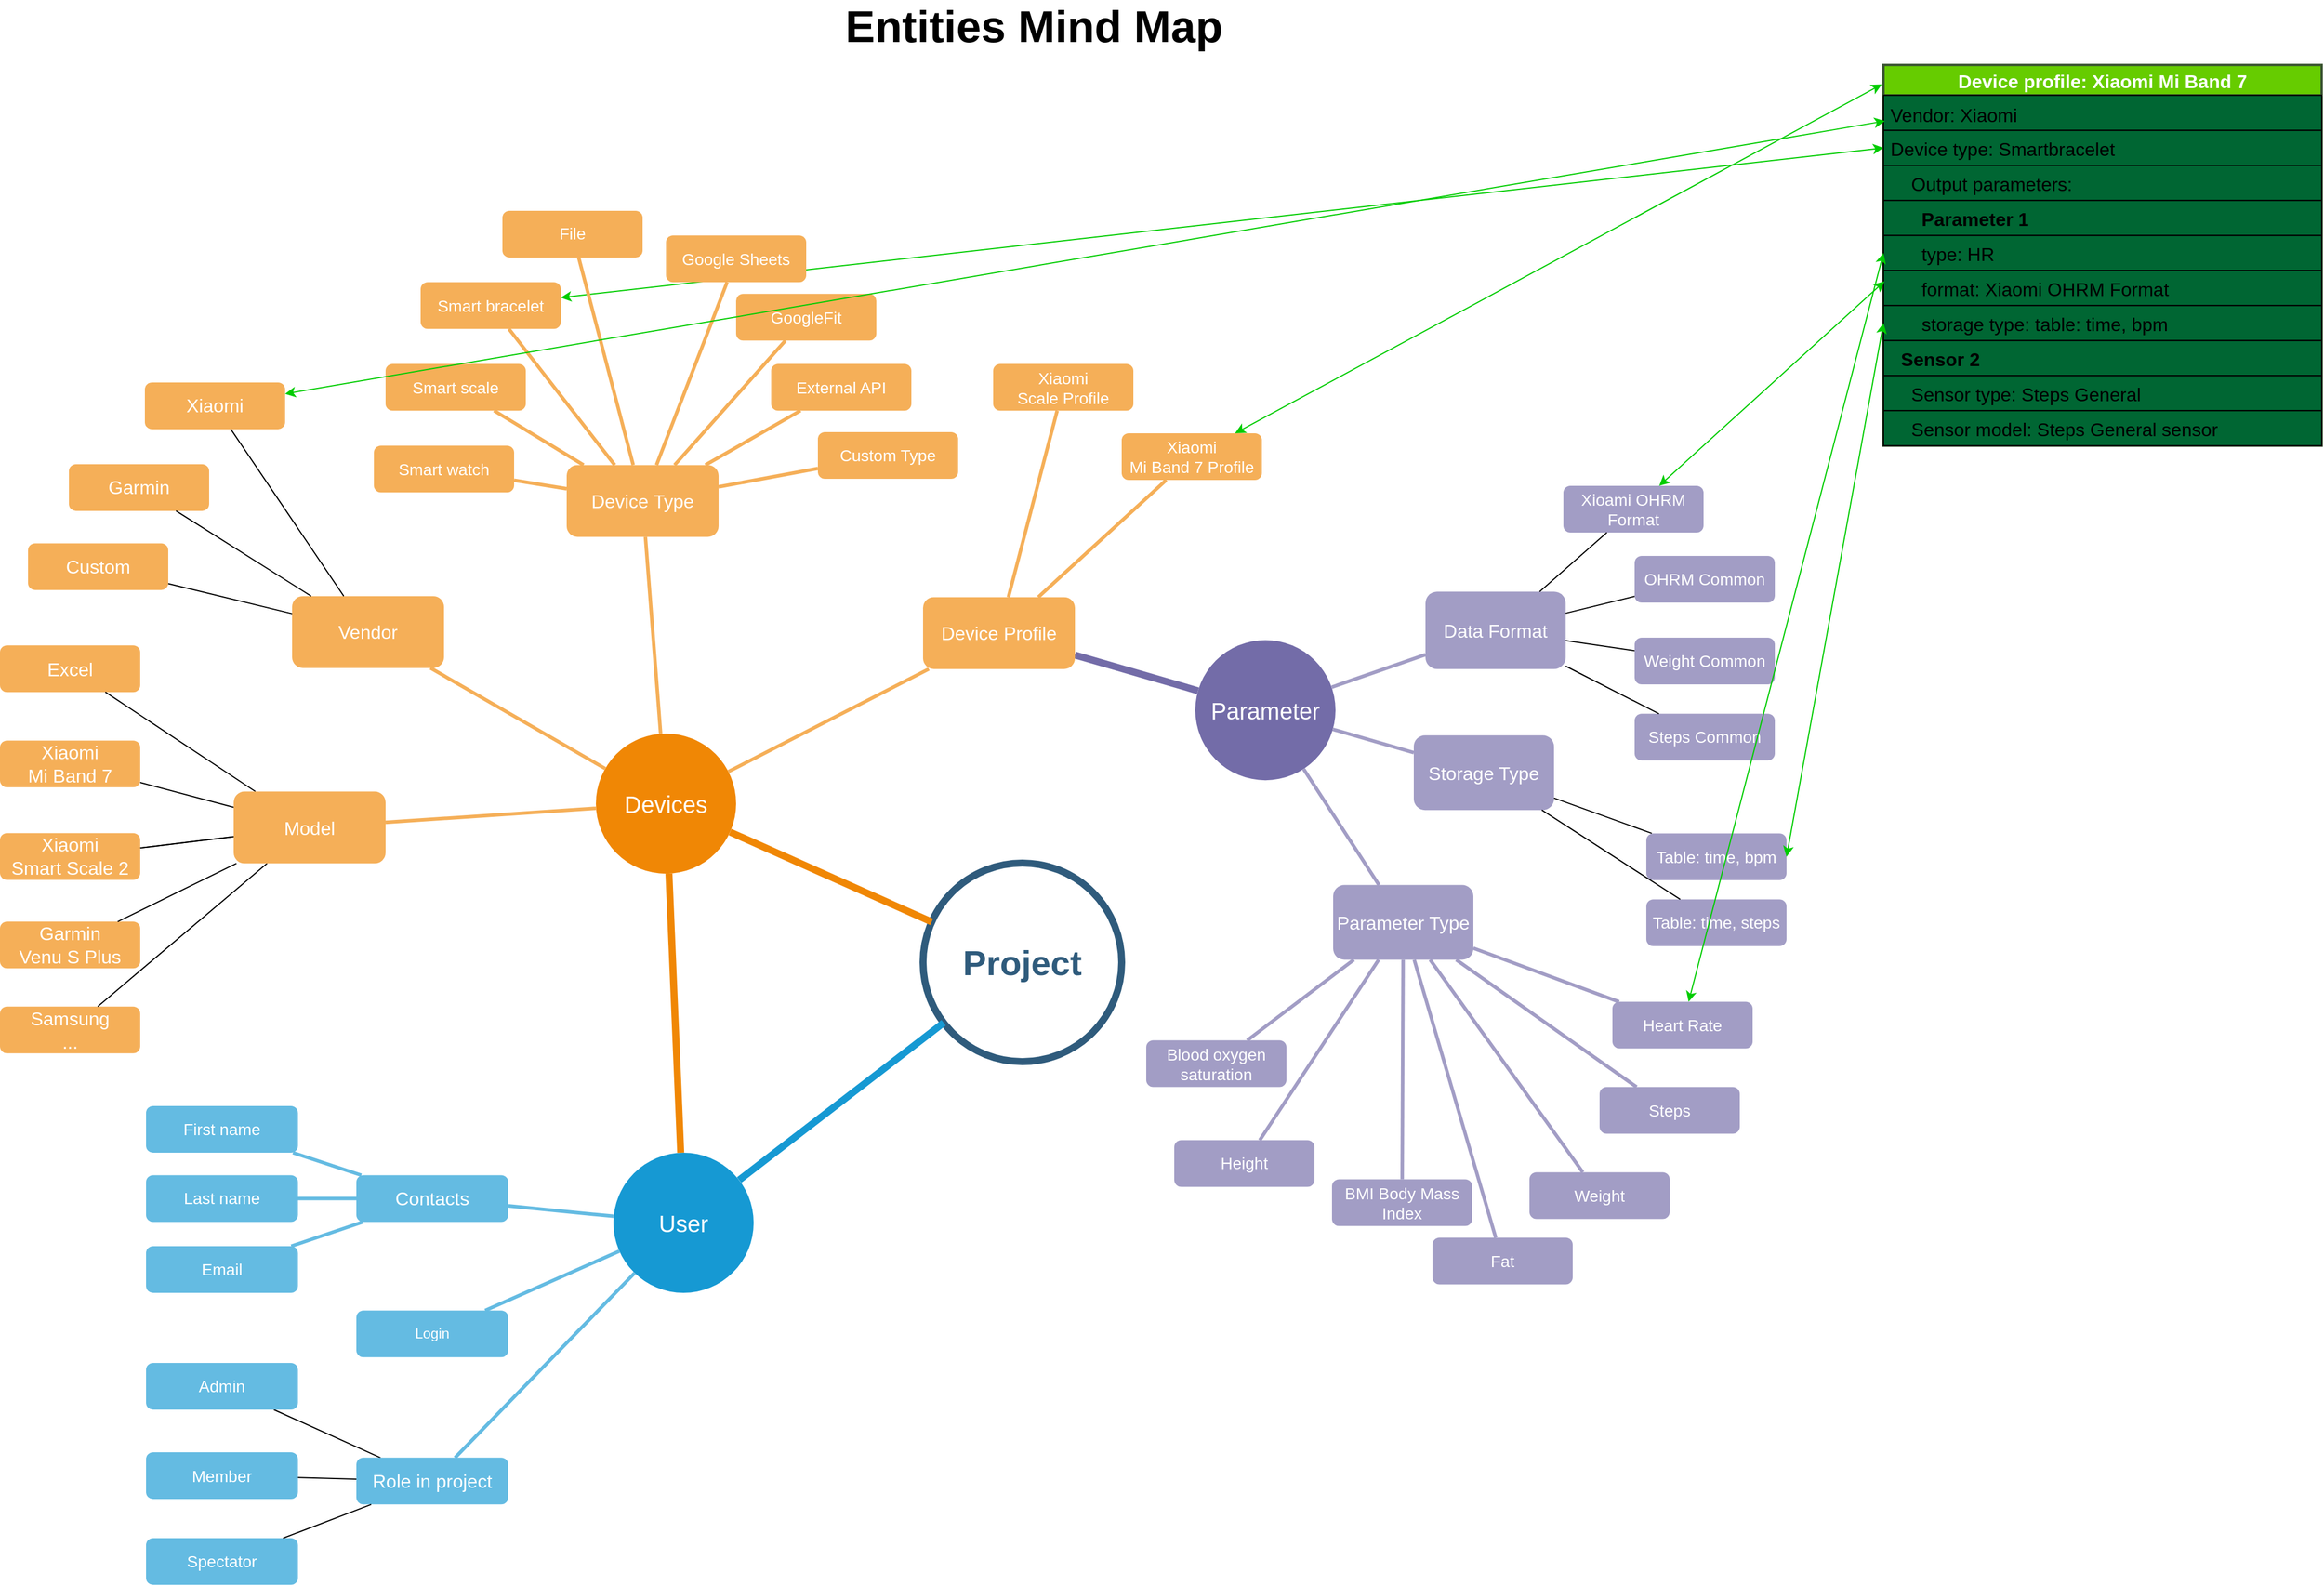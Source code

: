 <mxfile version="21.3.7" type="device">
  <diagram id="6a731a19-8d31-9384-78a2-239565b7b9f0" name="Page-1">
    <mxGraphModel dx="3457" dy="1910" grid="0" gridSize="10" guides="1" tooltips="1" connect="1" arrows="1" fold="1" page="0" pageScale="1" pageWidth="1169" pageHeight="827" background="none" math="0" shadow="0">
      <root>
        <mxCell id="0" />
        <mxCell id="1" parent="0" />
        <mxCell id="1350" value="User" style="ellipse;whiteSpace=wrap;html=1;shadow=0;fontFamily=Helvetica;fontSize=20;fontColor=#FFFFFF;align=center;strokeWidth=3;fillColor=#1699D3;strokeColor=none;" parent="1" vertex="1">
          <mxGeometry x="815" y="990" width="120" height="120" as="geometry" />
        </mxCell>
        <mxCell id="1351" value="Devices" style="ellipse;whiteSpace=wrap;html=1;shadow=0;fontFamily=Helvetica;fontSize=20;fontColor=#FFFFFF;align=center;strokeWidth=3;fillColor=#F08705;strokeColor=none;gradientColor=none;" parent="1" vertex="1">
          <mxGeometry x="800" y="631.07" width="120" height="120" as="geometry" />
        </mxCell>
        <mxCell id="1353" value="Parameter" style="ellipse;whiteSpace=wrap;html=1;shadow=0;fontFamily=Helvetica;fontSize=20;fontColor=#FFFFFF;align=center;strokeWidth=3;fillColor=#736ca8;strokeColor=none;" parent="1" vertex="1">
          <mxGeometry x="1313" y="551.07" width="120" height="120" as="geometry" />
        </mxCell>
        <mxCell id="1357" value="Smart watch" style="rounded=1;fillColor=#f5af58;strokeColor=none;strokeWidth=3;shadow=0;html=1;fontColor=#FFFFFF;fontSize=14;whiteSpace=wrap;" parent="1" vertex="1">
          <mxGeometry x="610" y="384.63" width="120" height="40" as="geometry" />
        </mxCell>
        <mxCell id="Hoir4oa6xhyW6V6_o-Tp-1555" value="" style="rounded=0;orthogonalLoop=1;jettySize=auto;html=1;endArrow=none;endFill=0;" parent="1" source="1358" target="Hoir4oa6xhyW6V6_o-Tp-1554" edge="1">
          <mxGeometry relative="1" as="geometry" />
        </mxCell>
        <mxCell id="1358" value="Role in project" style="rounded=1;fillColor=#64BBE2;strokeColor=none;strokeWidth=3;shadow=0;html=1;fontColor=#FFFFFF;fontSize=16;whiteSpace=wrap;" parent="1" vertex="1">
          <mxGeometry x="595" y="1251.17" width="130" height="40" as="geometry" />
        </mxCell>
        <mxCell id="1367" value="Login" style="rounded=1;fillColor=#64BBE2;strokeColor=none;strokeWidth=3;shadow=0;html=1;fontColor=#FFFFFF;whiteSpace=wrap;" parent="1" vertex="1">
          <mxGeometry x="595" y="1125.17" width="130" height="40" as="geometry" />
        </mxCell>
        <mxCell id="1368" value="First name" style="rounded=1;fillColor=#64BBE2;strokeColor=none;strokeWidth=3;shadow=0;html=1;fontColor=#FFFFFF;fontSize=14;whiteSpace=wrap;" parent="1" vertex="1">
          <mxGeometry x="415" y="950.0" width="130" height="40" as="geometry" />
        </mxCell>
        <mxCell id="1369" value="Last name" style="rounded=1;fillColor=#64BBE2;strokeColor=none;strokeWidth=3;shadow=0;html=1;fontColor=#FFFFFF;fontSize=14;whiteSpace=wrap;" parent="1" vertex="1">
          <mxGeometry x="415" y="1009.25" width="130" height="40" as="geometry" />
        </mxCell>
        <mxCell id="1370" value="Email" style="rounded=1;fillColor=#64BBE2;strokeColor=none;strokeWidth=3;shadow=0;html=1;fontColor=#FFFFFF;fontSize=14;whiteSpace=wrap;" parent="1" vertex="1">
          <mxGeometry x="415" y="1070" width="130" height="40" as="geometry" />
        </mxCell>
        <mxCell id="1378" value="" style="edgeStyle=none;endArrow=none;strokeWidth=3;strokeColor=#64BBE2;html=1;" parent="1" source="1350" target="1367" edge="1">
          <mxGeometry x="-136.5" y="692.33" width="100" height="100" as="geometry">
            <mxPoint x="775.635" y="1066.037" as="sourcePoint" />
            <mxPoint x="685" y="1080.004" as="targetPoint" />
          </mxGeometry>
        </mxCell>
        <mxCell id="1379" value="" style="edgeStyle=none;endArrow=none;strokeWidth=3;strokeColor=#64BBE2;html=1;" parent="1" source="1350" target="1358" edge="1">
          <mxGeometry x="-96.5" y="685" width="100" height="100" as="geometry">
            <mxPoint x="-96.5" y="785" as="sourcePoint" />
            <mxPoint x="3.5" y="685" as="targetPoint" />
          </mxGeometry>
        </mxCell>
        <mxCell id="1380" value="" style="edgeStyle=none;endArrow=none;strokeWidth=3;strokeColor=#64BBE2;html=1;" parent="1" source="h7JuHgKbV5dOK2hKu-mG-1547" target="1368" edge="1">
          <mxGeometry x="-136.5" y="722.33" width="100" height="100" as="geometry">
            <mxPoint x="-136.5" y="822.33" as="sourcePoint" />
            <mxPoint x="-36.5" y="722.33" as="targetPoint" />
          </mxGeometry>
        </mxCell>
        <mxCell id="1381" value="" style="edgeStyle=none;endArrow=none;strokeWidth=3;strokeColor=#64BBE2;html=1;" parent="1" source="h7JuHgKbV5dOK2hKu-mG-1547" target="1369" edge="1">
          <mxGeometry x="-136.5" y="722.33" width="100" height="100" as="geometry">
            <mxPoint x="-136.5" y="822.33" as="sourcePoint" />
            <mxPoint x="-36.5" y="722.33" as="targetPoint" />
          </mxGeometry>
        </mxCell>
        <mxCell id="1382" value="" style="edgeStyle=none;endArrow=none;strokeWidth=3;strokeColor=#64BBE2;html=1;" parent="1" source="h7JuHgKbV5dOK2hKu-mG-1547" target="1370" edge="1">
          <mxGeometry x="-136.5" y="722.33" width="100" height="100" as="geometry">
            <mxPoint x="-136.5" y="822.33" as="sourcePoint" />
            <mxPoint x="-36.5" y="722.33" as="targetPoint" />
          </mxGeometry>
        </mxCell>
        <mxCell id="1388" value="Smart scale" style="rounded=1;fillColor=#f5af58;strokeColor=none;strokeWidth=3;shadow=0;html=1;fontColor=#FFFFFF;fontSize=14;whiteSpace=wrap;" parent="1" vertex="1">
          <mxGeometry x="620" y="314.63" width="120" height="40" as="geometry" />
        </mxCell>
        <mxCell id="3ol7Gl8PVOQAWhBmQOJz-1628" value="" style="edgeStyle=none;rounded=0;orthogonalLoop=1;jettySize=auto;html=1;strokeColor=#00CC00;strokeWidth=1;fontSize=16;entryX=0;entryY=0.5;entryDx=0;entryDy=0;fillColor=#cdeb8b;startArrow=classic;startFill=1;" parent="1" source="1389" target="3ol7Gl8PVOQAWhBmQOJz-1598" edge="1">
          <mxGeometry relative="1" as="geometry" />
        </mxCell>
        <mxCell id="1389" value="Smart bracelet" style="rounded=1;fillColor=#f5af58;strokeColor=none;strokeWidth=3;shadow=0;html=1;fontColor=#FFFFFF;fontSize=14;whiteSpace=wrap;" parent="1" vertex="1">
          <mxGeometry x="650" y="244.63" width="120" height="40" as="geometry" />
        </mxCell>
        <mxCell id="1390" value="File" style="rounded=1;fillColor=#f5af58;strokeColor=none;strokeWidth=3;shadow=0;html=1;fontColor=#FFFFFF;fontSize=14;whiteSpace=wrap;" parent="1" vertex="1">
          <mxGeometry x="720" y="183.44" width="120" height="40" as="geometry" />
        </mxCell>
        <mxCell id="1391" value="GoogleFit" style="rounded=1;fillColor=#f5af58;strokeColor=none;strokeWidth=3;shadow=0;html=1;fontColor=#FFFFFF;fontSize=14;whiteSpace=wrap;" parent="1" vertex="1">
          <mxGeometry x="920" y="254.63" width="120" height="40" as="geometry" />
        </mxCell>
        <mxCell id="1399" value="" style="edgeStyle=none;endArrow=none;strokeWidth=3;strokeColor=#F5AF58;html=1;" parent="1" source="h7JuHgKbV5dOK2hKu-mG-1541" target="1357" edge="1">
          <mxGeometry x="-51.5" y="194.94" width="100" height="100" as="geometry">
            <mxPoint x="-51.5" y="294.94" as="sourcePoint" />
            <mxPoint x="48.5" y="194.94" as="targetPoint" />
          </mxGeometry>
        </mxCell>
        <mxCell id="1400" value="" style="edgeStyle=none;endArrow=none;strokeWidth=3;strokeColor=#F5AF58;html=1;" parent="1" source="h7JuHgKbV5dOK2hKu-mG-1541" target="1388" edge="1">
          <mxGeometry x="-51.5" y="194.94" width="100" height="100" as="geometry">
            <mxPoint x="-51.5" y="294.94" as="sourcePoint" />
            <mxPoint x="48.5" y="194.94" as="targetPoint" />
          </mxGeometry>
        </mxCell>
        <mxCell id="1401" value="" style="edgeStyle=none;endArrow=none;strokeWidth=3;strokeColor=#F5AF58;html=1;" parent="1" source="h7JuHgKbV5dOK2hKu-mG-1541" target="1389" edge="1">
          <mxGeometry x="-51.5" y="194.94" width="100" height="100" as="geometry">
            <mxPoint x="-51.5" y="294.94" as="sourcePoint" />
            <mxPoint x="48.5" y="194.94" as="targetPoint" />
          </mxGeometry>
        </mxCell>
        <mxCell id="1402" value="" style="edgeStyle=none;endArrow=none;strokeWidth=3;strokeColor=#F5AF58;html=1;" parent="1" source="h7JuHgKbV5dOK2hKu-mG-1541" target="1390" edge="1">
          <mxGeometry x="-51.5" y="194.94" width="100" height="100" as="geometry">
            <mxPoint x="-51.5" y="294.94" as="sourcePoint" />
            <mxPoint x="48.5" y="194.94" as="targetPoint" />
          </mxGeometry>
        </mxCell>
        <mxCell id="1403" value="" style="edgeStyle=none;endArrow=none;strokeWidth=3;strokeColor=#F5AF58;html=1;" parent="1" source="h7JuHgKbV5dOK2hKu-mG-1541" target="1391" edge="1">
          <mxGeometry x="-51.5" y="194.94" width="100" height="100" as="geometry">
            <mxPoint x="-51.5" y="294.94" as="sourcePoint" />
            <mxPoint x="48.5" y="194.94" as="targetPoint" />
          </mxGeometry>
        </mxCell>
        <mxCell id="1437" value="Weight" style="rounded=1;fillColor=#a29dc5;strokeColor=none;strokeWidth=3;shadow=0;html=1;fontColor=#FFFFFF;fontSize=14;whiteSpace=wrap;" parent="1" vertex="1">
          <mxGeometry x="1599" y="1006.78" width="120" height="40" as="geometry" />
        </mxCell>
        <mxCell id="1438" value="Height" style="rounded=1;fillColor=#a29dc5;strokeColor=none;strokeWidth=3;shadow=0;html=1;fontColor=#FFFFFF;fontSize=14;whiteSpace=wrap;" parent="1" vertex="1">
          <mxGeometry x="1295" y="979.28" width="120" height="40" as="geometry" />
        </mxCell>
        <mxCell id="1439" value="Steps" style="rounded=1;fillColor=#a29dc5;strokeColor=none;strokeWidth=3;shadow=0;html=1;fontColor=#FFFFFF;fontSize=14;whiteSpace=wrap;" parent="1" vertex="1">
          <mxGeometry x="1659" y="933.78" width="120" height="40" as="geometry" />
        </mxCell>
        <mxCell id="1440" value="Fat" style="rounded=1;fillColor=#a29dc5;strokeColor=none;strokeWidth=3;shadow=0;html=1;fontColor=#FFFFFF;fontSize=14;whiteSpace=wrap;" parent="1" vertex="1">
          <mxGeometry x="1516" y="1062.78" width="120" height="40" as="geometry" />
        </mxCell>
        <mxCell id="1441" value="Heart Rate" style="rounded=1;fillColor=#a29dc5;strokeColor=none;strokeWidth=3;shadow=0;html=1;fontColor=#FFFFFF;fontSize=14;whiteSpace=wrap;" parent="1" vertex="1">
          <mxGeometry x="1670" y="860.78" width="120" height="40" as="geometry" />
        </mxCell>
        <mxCell id="1442" value="BMI Body Mass Index" style="rounded=1;fillColor=#a29dc5;strokeColor=none;strokeWidth=3;shadow=0;html=1;fontColor=#FFFFFF;whiteSpace=wrap;fontSize=14;" parent="1" vertex="1">
          <mxGeometry x="1430" y="1012.78" width="120" height="40" as="geometry" />
        </mxCell>
        <mxCell id="1443" value="Blood oxygen &lt;br style=&quot;font-size: 14px;&quot;&gt;saturation" style="rounded=1;fillColor=#a29dc5;strokeColor=none;strokeWidth=3;shadow=0;html=1;fontColor=#FFFFFF;fontSize=14;whiteSpace=wrap;" parent="1" vertex="1">
          <mxGeometry x="1271" y="893.78" width="120" height="40" as="geometry" />
        </mxCell>
        <mxCell id="1448" value="" style="edgeStyle=none;endArrow=none;strokeWidth=3;strokeColor=#A29DC5;html=1;" parent="1" source="3ol7Gl8PVOQAWhBmQOJz-1557" target="1437" edge="1">
          <mxGeometry x="93" y="59.28" width="100" height="100" as="geometry">
            <mxPoint x="93" y="159.28" as="sourcePoint" />
            <mxPoint x="193" y="59.28" as="targetPoint" />
          </mxGeometry>
        </mxCell>
        <mxCell id="1449" value="" style="edgeStyle=none;endArrow=none;strokeWidth=3;strokeColor=#A29DC5;html=1;" parent="1" source="3ol7Gl8PVOQAWhBmQOJz-1557" target="1438" edge="1">
          <mxGeometry x="93" y="59.28" width="100" height="100" as="geometry">
            <mxPoint x="93" y="159.28" as="sourcePoint" />
            <mxPoint x="193" y="59.28" as="targetPoint" />
          </mxGeometry>
        </mxCell>
        <mxCell id="1450" value="" style="edgeStyle=none;endArrow=none;strokeWidth=3;strokeColor=#A29DC5;html=1;" parent="1" source="3ol7Gl8PVOQAWhBmQOJz-1557" target="1439" edge="1">
          <mxGeometry x="93" y="59.28" width="100" height="100" as="geometry">
            <mxPoint x="93" y="159.28" as="sourcePoint" />
            <mxPoint x="193" y="59.28" as="targetPoint" />
          </mxGeometry>
        </mxCell>
        <mxCell id="1451" value="" style="edgeStyle=none;endArrow=none;strokeWidth=3;strokeColor=#A29DC5;html=1;" parent="1" source="3ol7Gl8PVOQAWhBmQOJz-1557" target="1440" edge="1">
          <mxGeometry x="93" y="59.28" width="100" height="100" as="geometry">
            <mxPoint x="93" y="159.28" as="sourcePoint" />
            <mxPoint x="193" y="59.28" as="targetPoint" />
          </mxGeometry>
        </mxCell>
        <mxCell id="1452" value="" style="edgeStyle=none;endArrow=none;strokeWidth=3;strokeColor=#A29DC5;html=1;" parent="1" source="3ol7Gl8PVOQAWhBmQOJz-1557" target="1442" edge="1">
          <mxGeometry x="93" y="59.28" width="100" height="100" as="geometry">
            <mxPoint x="93" y="159.28" as="sourcePoint" />
            <mxPoint x="193" y="59.28" as="targetPoint" />
          </mxGeometry>
        </mxCell>
        <mxCell id="1453" value="" style="edgeStyle=none;endArrow=none;strokeWidth=3;strokeColor=#A29DC5;html=1;" parent="1" source="3ol7Gl8PVOQAWhBmQOJz-1557" target="1441" edge="1">
          <mxGeometry x="93" y="59.28" width="100" height="100" as="geometry">
            <mxPoint x="93" y="159.28" as="sourcePoint" />
            <mxPoint x="193" y="59.28" as="targetPoint" />
          </mxGeometry>
        </mxCell>
        <mxCell id="1454" value="" style="edgeStyle=none;endArrow=none;strokeWidth=3;strokeColor=#A29DC5;html=1;" parent="1" source="1353" target="3ol7Gl8PVOQAWhBmQOJz-1557" edge="1">
          <mxGeometry x="93" y="59.28" width="100" height="100" as="geometry">
            <mxPoint x="93" y="159.28" as="sourcePoint" />
            <mxPoint x="193" y="59.28" as="targetPoint" />
          </mxGeometry>
        </mxCell>
        <mxCell id="1515" value="Project" style="ellipse;whiteSpace=wrap;html=1;shadow=0;fontFamily=Helvetica;fontSize=30;fontColor=#2F5B7C;align=center;strokeColor=#2F5B7C;strokeWidth=6;fillColor=#FFFFFF;fontStyle=1;gradientColor=none;" parent="1" vertex="1">
          <mxGeometry x="1080" y="742" width="170" height="170" as="geometry" />
        </mxCell>
        <mxCell id="Hoir4oa6xhyW6V6_o-Tp-1543" value="" style="endArrow=none;strokeWidth=6;strokeColor=#f08705;html=1;" parent="1" source="1515" target="1351" edge="1">
          <mxGeometry relative="1" as="geometry">
            <mxPoint x="1223.477" y="847.636" as="sourcePoint" />
            <mxPoint x="1407.682" y="779.035" as="targetPoint" />
          </mxGeometry>
        </mxCell>
        <mxCell id="Hoir4oa6xhyW6V6_o-Tp-1545" style="endArrow=none;strokeWidth=6;strokeColor=#f08705;html=1;startArrow=none;" parent="1" source="1350" target="1351" edge="1">
          <mxGeometry relative="1" as="geometry">
            <mxPoint x="1013.494" y="475.635" as="sourcePoint" />
            <mxPoint x="1316.728" y="531.459" as="targetPoint" />
          </mxGeometry>
        </mxCell>
        <mxCell id="Hoir4oa6xhyW6V6_o-Tp-1547" value="" style="endArrow=none;strokeWidth=6;strokeColor=#1699D3;html=1;" parent="1" source="1515" target="1350" edge="1">
          <mxGeometry relative="1" as="geometry">
            <mxPoint x="1107.562" y="889.115" as="sourcePoint" />
            <mxPoint x="1004.972" y="860.832" as="targetPoint" />
          </mxGeometry>
        </mxCell>
        <mxCell id="Hoir4oa6xhyW6V6_o-Tp-1554" value="Admin" style="rounded=1;fillColor=#64BBE2;strokeColor=none;strokeWidth=3;shadow=0;html=1;fontColor=#FFFFFF;fontSize=14;whiteSpace=wrap;" parent="1" vertex="1">
          <mxGeometry x="415" y="1170" width="130" height="40" as="geometry" />
        </mxCell>
        <mxCell id="Hoir4oa6xhyW6V6_o-Tp-1557" value="Member" style="rounded=1;fillColor=#64BBE2;strokeColor=none;strokeWidth=3;shadow=0;html=1;fontColor=#FFFFFF;fontSize=14;whiteSpace=wrap;" parent="1" vertex="1">
          <mxGeometry x="415" y="1246.5" width="130" height="40" as="geometry" />
        </mxCell>
        <mxCell id="Hoir4oa6xhyW6V6_o-Tp-1558" value="" style="rounded=0;orthogonalLoop=1;jettySize=auto;html=1;endArrow=none;endFill=0;" parent="1" source="1358" target="Hoir4oa6xhyW6V6_o-Tp-1557" edge="1">
          <mxGeometry relative="1" as="geometry">
            <mxPoint x="515" y="1118.5" as="sourcePoint" />
            <mxPoint x="431.846" y="1150" as="targetPoint" />
          </mxGeometry>
        </mxCell>
        <mxCell id="Hoir4oa6xhyW6V6_o-Tp-1559" value="Spectator" style="rounded=1;fillColor=#64BBE2;strokeColor=none;strokeWidth=3;shadow=0;html=1;fontColor=#FFFFFF;fontSize=14;whiteSpace=wrap;" parent="1" vertex="1">
          <mxGeometry x="415" y="1320" width="130" height="40" as="geometry" />
        </mxCell>
        <mxCell id="Hoir4oa6xhyW6V6_o-Tp-1560" value="" style="rounded=0;orthogonalLoop=1;jettySize=auto;html=1;endArrow=none;endFill=0;" parent="1" source="1358" target="Hoir4oa6xhyW6V6_o-Tp-1559" edge="1">
          <mxGeometry relative="1" as="geometry">
            <mxPoint x="525" y="1128.5" as="sourcePoint" />
            <mxPoint x="407.23" y="1215" as="targetPoint" />
          </mxGeometry>
        </mxCell>
        <mxCell id="h7JuHgKbV5dOK2hKu-mG-1541" value="Device Type" style="rounded=1;fillColor=#f5af58;strokeColor=none;strokeWidth=3;shadow=0;html=1;fontColor=#FFFFFF;fontSize=16;whiteSpace=wrap;" parent="1" vertex="1">
          <mxGeometry x="775" y="401.19" width="130" height="61.5" as="geometry" />
        </mxCell>
        <mxCell id="h7JuHgKbV5dOK2hKu-mG-1542" value="" style="edgeStyle=none;endArrow=none;strokeWidth=3;strokeColor=#F5AF58;html=1;" parent="1" source="1351" target="h7JuHgKbV5dOK2hKu-mG-1541" edge="1">
          <mxGeometry x="123.5" y="201.5" width="100" height="100" as="geometry">
            <mxPoint x="950.907" y="519.911" as="sourcePoint" />
            <mxPoint x="901" y="561.5" as="targetPoint" />
          </mxGeometry>
        </mxCell>
        <mxCell id="h7JuHgKbV5dOK2hKu-mG-1547" value="Contacts" style="rounded=1;fillColor=#64BBE2;strokeColor=none;strokeWidth=3;shadow=0;html=1;fontColor=#FFFFFF;fontSize=16;whiteSpace=wrap;" parent="1" vertex="1">
          <mxGeometry x="595" y="1009.25" width="130" height="40" as="geometry" />
        </mxCell>
        <mxCell id="h7JuHgKbV5dOK2hKu-mG-1548" value="" style="edgeStyle=none;endArrow=none;strokeWidth=3;strokeColor=#64BBE2;html=1;" parent="1" source="1350" target="h7JuHgKbV5dOK2hKu-mG-1547" edge="1">
          <mxGeometry x="-126.5" y="702.33" width="100" height="100" as="geometry">
            <mxPoint x="781.652" y="1029.871" as="sourcePoint" />
            <mxPoint x="537.391" y="876.58" as="targetPoint" />
          </mxGeometry>
        </mxCell>
        <mxCell id="h7JuHgKbV5dOK2hKu-mG-1551" value="External API" style="rounded=1;fillColor=#f5af58;strokeColor=none;strokeWidth=3;shadow=0;html=1;fontColor=#FFFFFF;fontSize=14;whiteSpace=wrap;" parent="1" vertex="1">
          <mxGeometry x="950" y="314.63" width="120" height="40" as="geometry" />
        </mxCell>
        <mxCell id="h7JuHgKbV5dOK2hKu-mG-1552" value="" style="edgeStyle=none;endArrow=none;strokeWidth=3;strokeColor=#F5AF58;html=1;" parent="1" source="h7JuHgKbV5dOK2hKu-mG-1541" target="h7JuHgKbV5dOK2hKu-mG-1551" edge="1">
          <mxGeometry x="-41.5" y="204.94" width="100" height="100" as="geometry">
            <mxPoint x="913.02" y="483.44" as="sourcePoint" />
            <mxPoint x="976.532" y="333.44" as="targetPoint" />
          </mxGeometry>
        </mxCell>
        <mxCell id="3ol7Gl8PVOQAWhBmQOJz-1515" value="Garmin &lt;br style=&quot;font-size: 16px;&quot;&gt;Venu S Plus" style="rounded=1;fillColor=#f5af58;strokeColor=none;strokeWidth=3;shadow=0;html=1;fontColor=#FFFFFF;fontSize=16;whiteSpace=wrap;" parent="1" vertex="1">
          <mxGeometry x="290" y="792.15" width="120" height="40" as="geometry" />
        </mxCell>
        <mxCell id="3ol7Gl8PVOQAWhBmQOJz-1517" value="" style="rounded=0;orthogonalLoop=1;jettySize=auto;html=1;endArrow=none;endFill=0;" parent="1" source="3ol7Gl8PVOQAWhBmQOJz-1538" target="3ol7Gl8PVOQAWhBmQOJz-1515" edge="1">
          <mxGeometry relative="1" as="geometry">
            <mxPoint x="694.996" y="428.44" as="sourcePoint" />
            <mxPoint x="583.884" y="378.44" as="targetPoint" />
          </mxGeometry>
        </mxCell>
        <mxCell id="3ol7Gl8PVOQAWhBmQOJz-1518" value="Samsung&lt;br style=&quot;font-size: 16px;&quot;&gt;..." style="rounded=1;fillColor=#f5af58;strokeColor=none;strokeWidth=3;shadow=0;html=1;fontColor=#FFFFFF;fontSize=16;whiteSpace=wrap;" parent="1" vertex="1">
          <mxGeometry x="290" y="864.82" width="120" height="40" as="geometry" />
        </mxCell>
        <mxCell id="3ol7Gl8PVOQAWhBmQOJz-1520" value="" style="rounded=0;orthogonalLoop=1;jettySize=auto;html=1;endArrow=none;endFill=0;" parent="1" source="3ol7Gl8PVOQAWhBmQOJz-1538" target="3ol7Gl8PVOQAWhBmQOJz-1518" edge="1">
          <mxGeometry relative="1" as="geometry">
            <mxPoint x="662.967" y="574.94" as="sourcePoint" />
            <mxPoint x="607.033" y="553.44" as="targetPoint" />
          </mxGeometry>
        </mxCell>
        <mxCell id="3ol7Gl8PVOQAWhBmQOJz-1521" value="" style="rounded=0;orthogonalLoop=1;jettySize=auto;html=1;endArrow=none;endFill=0;startArrow=none;" parent="1" source="3ol7Gl8PVOQAWhBmQOJz-1522" target="3ol7Gl8PVOQAWhBmQOJz-1538" edge="1">
          <mxGeometry relative="1" as="geometry">
            <mxPoint x="662.967" y="574.94" as="sourcePoint" />
            <mxPoint x="565" y="453.44" as="targetPoint" />
          </mxGeometry>
        </mxCell>
        <mxCell id="3ol7Gl8PVOQAWhBmQOJz-1522" value="Xiaomi&lt;br style=&quot;font-size: 16px;&quot;&gt;Smart Scale 2" style="rounded=1;fillColor=#f5af58;strokeColor=none;strokeWidth=3;shadow=0;html=1;fontColor=#FFFFFF;fontSize=16;whiteSpace=wrap;" parent="1" vertex="1">
          <mxGeometry x="290" y="716.32" width="120" height="40" as="geometry" />
        </mxCell>
        <mxCell id="3ol7Gl8PVOQAWhBmQOJz-1523" value="" style="rounded=0;orthogonalLoop=1;jettySize=auto;html=1;endArrow=none;endFill=0;" parent="1" source="3ol7Gl8PVOQAWhBmQOJz-1538" target="3ol7Gl8PVOQAWhBmQOJz-1522" edge="1">
          <mxGeometry relative="1" as="geometry">
            <mxPoint x="660" y="466.617" as="sourcePoint" />
            <mxPoint x="565" y="453.44" as="targetPoint" />
          </mxGeometry>
        </mxCell>
        <mxCell id="3ol7Gl8PVOQAWhBmQOJz-1524" value="Xiaomi&lt;br style=&quot;font-size: 16px;&quot;&gt;Mi Band 7" style="rounded=1;fillColor=#f5af58;strokeColor=none;strokeWidth=3;shadow=0;html=1;fontColor=#FFFFFF;fontSize=16;whiteSpace=wrap;" parent="1" vertex="1">
          <mxGeometry x="290" y="637.07" width="120" height="40" as="geometry" />
        </mxCell>
        <mxCell id="3ol7Gl8PVOQAWhBmQOJz-1526" value="" style="rounded=0;orthogonalLoop=1;jettySize=auto;html=1;endArrow=none;endFill=0;" parent="1" source="3ol7Gl8PVOQAWhBmQOJz-1538" target="3ol7Gl8PVOQAWhBmQOJz-1524" edge="1">
          <mxGeometry relative="1" as="geometry">
            <mxPoint x="655" y="478.44" as="sourcePoint" />
            <mxPoint x="615" y="468.44" as="targetPoint" />
          </mxGeometry>
        </mxCell>
        <mxCell id="3ol7Gl8PVOQAWhBmQOJz-1527" value="Excel" style="rounded=1;fillColor=#f5af58;strokeColor=none;strokeWidth=3;shadow=0;html=1;fontColor=#FFFFFF;fontSize=16;whiteSpace=wrap;" parent="1" vertex="1">
          <mxGeometry x="290" y="555.57" width="120" height="40" as="geometry" />
        </mxCell>
        <mxCell id="3ol7Gl8PVOQAWhBmQOJz-1528" value="" style="rounded=0;orthogonalLoop=1;jettySize=auto;html=1;endArrow=none;endFill=0;" parent="1" source="3ol7Gl8PVOQAWhBmQOJz-1538" target="3ol7Gl8PVOQAWhBmQOJz-1527" edge="1">
          <mxGeometry relative="1" as="geometry">
            <mxPoint x="715" y="390.107" as="sourcePoint" />
            <mxPoint x="655" y="376.773" as="targetPoint" />
          </mxGeometry>
        </mxCell>
        <mxCell id="3ol7Gl8PVOQAWhBmQOJz-1529" value="Google Sheets" style="rounded=1;fillColor=#f5af58;strokeColor=none;strokeWidth=3;shadow=0;html=1;fontColor=#FFFFFF;fontSize=14;whiteSpace=wrap;" parent="1" vertex="1">
          <mxGeometry x="860" y="204.63" width="120" height="40" as="geometry" />
        </mxCell>
        <mxCell id="3ol7Gl8PVOQAWhBmQOJz-1530" value="" style="edgeStyle=none;endArrow=none;strokeWidth=3;strokeColor=#F5AF58;html=1;" parent="1" source="h7JuHgKbV5dOK2hKu-mG-1541" target="3ol7Gl8PVOQAWhBmQOJz-1529" edge="1">
          <mxGeometry x="-41.5" y="204.94" width="100" height="100" as="geometry">
            <mxPoint x="876.934" y="483.44" as="sourcePoint" />
            <mxPoint x="856.994" y="283.44" as="targetPoint" />
          </mxGeometry>
        </mxCell>
        <mxCell id="3ol7Gl8PVOQAWhBmQOJz-1533" value="Entities Mind Map" style="text;strokeColor=none;align=center;fillColor=none;html=1;verticalAlign=middle;whiteSpace=wrap;rounded=0;fontSize=38;fontStyle=1" parent="1" vertex="1">
          <mxGeometry x="1005" y="11" width="340" height="30" as="geometry" />
        </mxCell>
        <mxCell id="3ol7Gl8PVOQAWhBmQOJz-1534" value="Custom Type" style="rounded=1;fillColor=#f5af58;strokeColor=none;strokeWidth=3;shadow=0;html=1;fontColor=#FFFFFF;fontSize=14;whiteSpace=wrap;" parent="1" vertex="1">
          <mxGeometry x="990" y="373" width="120" height="40" as="geometry" />
        </mxCell>
        <mxCell id="3ol7Gl8PVOQAWhBmQOJz-1535" value="" style="edgeStyle=none;endArrow=none;strokeWidth=3;strokeColor=#F5AF58;html=1;" parent="1" source="h7JuHgKbV5dOK2hKu-mG-1541" target="3ol7Gl8PVOQAWhBmQOJz-1534" edge="1">
          <mxGeometry x="-41.5" y="204.94" width="100" height="100" as="geometry">
            <mxPoint x="810" y="492.996" as="sourcePoint" />
            <mxPoint x="755" y="508.273" as="targetPoint" />
          </mxGeometry>
        </mxCell>
        <mxCell id="3ol7Gl8PVOQAWhBmQOJz-1536" value="Vendor" style="rounded=1;fillColor=#f5af58;strokeColor=none;strokeWidth=3;shadow=0;html=1;fontColor=#FFFFFF;fontSize=16;whiteSpace=wrap;" parent="1" vertex="1">
          <mxGeometry x="540" y="513.44" width="130" height="61.5" as="geometry" />
        </mxCell>
        <mxCell id="3ol7Gl8PVOQAWhBmQOJz-1537" value="" style="edgeStyle=none;endArrow=none;strokeWidth=3;strokeColor=#F5AF58;html=1;" parent="1" source="1351" target="3ol7Gl8PVOQAWhBmQOJz-1536" edge="1">
          <mxGeometry x="133.5" y="211.5" width="100" height="100" as="geometry">
            <mxPoint x="989.707" y="620.889" as="sourcePoint" />
            <mxPoint x="970.422" y="512.25" as="targetPoint" />
          </mxGeometry>
        </mxCell>
        <mxCell id="3ol7Gl8PVOQAWhBmQOJz-1538" value="Model" style="rounded=1;fillColor=#f5af58;strokeColor=none;strokeWidth=3;shadow=0;html=1;fontColor=#FFFFFF;fontSize=16;whiteSpace=wrap;" parent="1" vertex="1">
          <mxGeometry x="490" y="680.77" width="130" height="61.5" as="geometry" />
        </mxCell>
        <mxCell id="3ol7Gl8PVOQAWhBmQOJz-1539" value="" style="edgeStyle=none;endArrow=none;strokeWidth=3;strokeColor=#F5AF58;html=1;" parent="1" source="1351" target="3ol7Gl8PVOQAWhBmQOJz-1538" edge="1">
          <mxGeometry x="143.5" y="221.5" width="100" height="100" as="geometry">
            <mxPoint x="944.476" y="657.261" as="sourcePoint" />
            <mxPoint x="895" y="636.765" as="targetPoint" />
          </mxGeometry>
        </mxCell>
        <mxCell id="3ol7Gl8PVOQAWhBmQOJz-1542" value="Xiaomi" style="rounded=1;fillColor=#f5af58;strokeColor=none;strokeWidth=3;shadow=0;html=1;fontColor=#FFFFFF;fontSize=16;whiteSpace=wrap;" parent="1" vertex="1">
          <mxGeometry x="414" y="330.44" width="120" height="40" as="geometry" />
        </mxCell>
        <mxCell id="3ol7Gl8PVOQAWhBmQOJz-1544" value="" style="rounded=0;orthogonalLoop=1;jettySize=auto;html=1;endArrow=none;endFill=0;" parent="1" source="3ol7Gl8PVOQAWhBmQOJz-1536" target="3ol7Gl8PVOQAWhBmQOJz-1542" edge="1">
          <mxGeometry relative="1" as="geometry">
            <mxPoint x="530.354" y="690.77" as="sourcePoint" />
            <mxPoint x="382.534" y="559.57" as="targetPoint" />
          </mxGeometry>
        </mxCell>
        <mxCell id="3ol7Gl8PVOQAWhBmQOJz-1545" value="Custom" style="rounded=1;fillColor=#f5af58;strokeColor=none;strokeWidth=3;shadow=0;html=1;fontColor=#FFFFFF;fontSize=16;whiteSpace=wrap;" parent="1" vertex="1">
          <mxGeometry x="314" y="468.19" width="120" height="40" as="geometry" />
        </mxCell>
        <mxCell id="3ol7Gl8PVOQAWhBmQOJz-1546" value="" style="rounded=0;orthogonalLoop=1;jettySize=auto;html=1;endArrow=none;endFill=0;" parent="1" source="3ol7Gl8PVOQAWhBmQOJz-1536" target="3ol7Gl8PVOQAWhBmQOJz-1545" edge="1">
          <mxGeometry relative="1" as="geometry">
            <mxPoint x="605.005" y="523.44" as="sourcePoint" />
            <mxPoint x="546.501" y="343.44" as="targetPoint" />
          </mxGeometry>
        </mxCell>
        <mxCell id="3ol7Gl8PVOQAWhBmQOJz-1547" value="Garmin" style="rounded=1;fillColor=#f5af58;strokeColor=none;strokeWidth=3;shadow=0;html=1;fontColor=#FFFFFF;fontSize=16;whiteSpace=wrap;" parent="1" vertex="1">
          <mxGeometry x="349" y="400.44" width="120" height="40" as="geometry" />
        </mxCell>
        <mxCell id="3ol7Gl8PVOQAWhBmQOJz-1548" value="" style="rounded=0;orthogonalLoop=1;jettySize=auto;html=1;endArrow=none;endFill=0;" parent="1" source="3ol7Gl8PVOQAWhBmQOJz-1536" target="3ol7Gl8PVOQAWhBmQOJz-1547" edge="1">
          <mxGeometry relative="1" as="geometry">
            <mxPoint x="557.137" y="523.44" as="sourcePoint" />
            <mxPoint x="477.634" y="481.19" as="targetPoint" />
          </mxGeometry>
        </mxCell>
        <mxCell id="3ol7Gl8PVOQAWhBmQOJz-1549" value="Data Format" style="rounded=1;fillColor=#a29dc5;strokeColor=none;strokeWidth=3;shadow=0;html=1;fontColor=#FFFFFF;fontSize=16;whiteSpace=wrap;" parent="1" vertex="1">
          <mxGeometry x="1510" y="509.59" width="120" height="66.25" as="geometry" />
        </mxCell>
        <mxCell id="3ol7Gl8PVOQAWhBmQOJz-1550" value="OHRM Common" style="rounded=1;fillColor=#a29dc5;strokeColor=none;strokeWidth=3;shadow=0;html=1;fontColor=#FFFFFF;fontSize=14;whiteSpace=wrap;" parent="1" vertex="1">
          <mxGeometry x="1689" y="479.0" width="120" height="40" as="geometry" />
        </mxCell>
        <mxCell id="3ol7Gl8PVOQAWhBmQOJz-1551" value="" style="rounded=0;orthogonalLoop=1;jettySize=auto;html=1;endArrow=none;endFill=0;" parent="1" source="3ol7Gl8PVOQAWhBmQOJz-1550" target="3ol7Gl8PVOQAWhBmQOJz-1549" edge="1">
          <mxGeometry relative="1" as="geometry">
            <mxPoint x="1637.505" y="726.59" as="sourcePoint" />
            <mxPoint x="1579.001" y="546.59" as="targetPoint" />
          </mxGeometry>
        </mxCell>
        <mxCell id="3ol7Gl8PVOQAWhBmQOJz-1552" value="" style="edgeStyle=none;endArrow=none;strokeWidth=3;strokeColor=#A29DC5;html=1;" parent="1" source="1353" target="3ol7Gl8PVOQAWhBmQOJz-1549" edge="1">
          <mxGeometry x="103" y="69.28" width="100" height="100" as="geometry">
            <mxPoint x="1506.103" y="688.288" as="sourcePoint" />
            <mxPoint x="1699.759" y="912.78" as="targetPoint" />
          </mxGeometry>
        </mxCell>
        <mxCell id="3ol7Gl8PVOQAWhBmQOJz-1553" value="Weight Common" style="rounded=1;fillColor=#a29dc5;strokeColor=none;strokeWidth=3;shadow=0;html=1;fontColor=#FFFFFF;fontSize=14;whiteSpace=wrap;" parent="1" vertex="1">
          <mxGeometry x="1689" y="549" width="120" height="40" as="geometry" />
        </mxCell>
        <mxCell id="3ol7Gl8PVOQAWhBmQOJz-1554" value="" style="rounded=0;orthogonalLoop=1;jettySize=auto;html=1;endArrow=none;endFill=0;" parent="1" source="3ol7Gl8PVOQAWhBmQOJz-1553" target="3ol7Gl8PVOQAWhBmQOJz-1549" edge="1">
          <mxGeometry relative="1" as="geometry">
            <mxPoint x="1734" y="556.064" as="sourcePoint" />
            <mxPoint x="1664" y="567.116" as="targetPoint" />
          </mxGeometry>
        </mxCell>
        <mxCell id="3ol7Gl8PVOQAWhBmQOJz-1555" value="Steps Common" style="rounded=1;fillColor=#a29dc5;strokeColor=none;strokeWidth=3;shadow=0;html=1;fontColor=#FFFFFF;fontSize=14;whiteSpace=wrap;" parent="1" vertex="1">
          <mxGeometry x="1689" y="614.17" width="120" height="40" as="geometry" />
        </mxCell>
        <mxCell id="3ol7Gl8PVOQAWhBmQOJz-1556" value="" style="rounded=0;orthogonalLoop=1;jettySize=auto;html=1;endArrow=none;endFill=0;" parent="1" source="3ol7Gl8PVOQAWhBmQOJz-1555" target="3ol7Gl8PVOQAWhBmQOJz-1549" edge="1">
          <mxGeometry relative="1" as="geometry">
            <mxPoint x="1774" y="606.155" as="sourcePoint" />
            <mxPoint x="1664" y="587.025" as="targetPoint" />
          </mxGeometry>
        </mxCell>
        <mxCell id="3ol7Gl8PVOQAWhBmQOJz-1557" value="Parameter Type" style="rounded=1;fillColor=#a29dc5;strokeColor=none;strokeWidth=3;shadow=0;html=1;fontColor=#FFFFFF;fontSize=16;whiteSpace=wrap;" parent="1" vertex="1">
          <mxGeometry x="1431" y="760.78" width="120" height="64" as="geometry" />
        </mxCell>
        <mxCell id="3ol7Gl8PVOQAWhBmQOJz-1558" value="Xioami OHRM Format" style="rounded=1;fillColor=#a29dc5;strokeColor=none;strokeWidth=3;shadow=0;html=1;fontColor=#FFFFFF;fontSize=14;whiteSpace=wrap;" parent="1" vertex="1">
          <mxGeometry x="1628" y="419.0" width="120" height="40" as="geometry" />
        </mxCell>
        <mxCell id="3ol7Gl8PVOQAWhBmQOJz-1559" value="" style="rounded=0;orthogonalLoop=1;jettySize=auto;html=1;endArrow=none;endFill=0;" parent="1" source="3ol7Gl8PVOQAWhBmQOJz-1558" target="3ol7Gl8PVOQAWhBmQOJz-1549" edge="1">
          <mxGeometry relative="1" as="geometry">
            <mxPoint x="1774" y="554.416" as="sourcePoint" />
            <mxPoint x="1664" y="568.764" as="targetPoint" />
          </mxGeometry>
        </mxCell>
        <mxCell id="3ol7Gl8PVOQAWhBmQOJz-1560" value="Storage Type" style="rounded=1;fillColor=#a29dc5;strokeColor=none;strokeWidth=3;shadow=0;html=1;fontColor=#FFFFFF;fontSize=16;whiteSpace=wrap;" parent="1" vertex="1">
          <mxGeometry x="1500" y="632.59" width="120" height="64" as="geometry" />
        </mxCell>
        <mxCell id="3ol7Gl8PVOQAWhBmQOJz-1561" value="" style="edgeStyle=none;endArrow=none;strokeWidth=3;strokeColor=#A29DC5;html=1;" parent="1" source="1353" target="3ol7Gl8PVOQAWhBmQOJz-1560" edge="1">
          <mxGeometry x="113" y="79.28" width="100" height="100" as="geometry">
            <mxPoint x="1526.963" y="640.681" as="sourcePoint" />
            <mxPoint x="1709.759" y="922.78" as="targetPoint" />
          </mxGeometry>
        </mxCell>
        <mxCell id="3ol7Gl8PVOQAWhBmQOJz-1563" style="endArrow=none;strokeWidth=6;strokeColor=#736ca8;html=1;" parent="1" source="1353" target="3ol7Gl8PVOQAWhBmQOJz-1575" edge="1">
          <mxGeometry relative="1" as="geometry">
            <mxPoint x="1250" y="1211" as="sourcePoint" />
            <mxPoint x="1288" y="734" as="targetPoint" />
          </mxGeometry>
        </mxCell>
        <mxCell id="3ol7Gl8PVOQAWhBmQOJz-1564" value="" style="rounded=0;orthogonalLoop=1;jettySize=auto;html=1;endArrow=none;endFill=0;" parent="1" source="3ol7Gl8PVOQAWhBmQOJz-1565" target="3ol7Gl8PVOQAWhBmQOJz-1560" edge="1">
          <mxGeometry relative="1" as="geometry">
            <mxPoint x="1814" y="746.59" as="sourcePoint" />
            <mxPoint x="1643.683" y="585.84" as="targetPoint" />
          </mxGeometry>
        </mxCell>
        <mxCell id="3ol7Gl8PVOQAWhBmQOJz-1565" value="Table: time, bpm" style="rounded=1;fillColor=#a29dc5;strokeColor=none;strokeWidth=3;shadow=0;html=1;fontColor=#FFFFFF;fontSize=14;whiteSpace=wrap;" parent="1" vertex="1">
          <mxGeometry x="1699" y="716.59" width="120" height="40" as="geometry" />
        </mxCell>
        <mxCell id="3ol7Gl8PVOQAWhBmQOJz-1566" value="Table: time, steps" style="rounded=1;fillColor=#a29dc5;strokeColor=none;strokeWidth=3;shadow=0;html=1;fontColor=#FFFFFF;fontSize=14;whiteSpace=wrap;" parent="1" vertex="1">
          <mxGeometry x="1699" y="773.09" width="120" height="40" as="geometry" />
        </mxCell>
        <mxCell id="3ol7Gl8PVOQAWhBmQOJz-1567" value="" style="rounded=0;orthogonalLoop=1;jettySize=auto;html=1;endArrow=none;endFill=0;" parent="1" source="3ol7Gl8PVOQAWhBmQOJz-1566" target="3ol7Gl8PVOQAWhBmQOJz-1560" edge="1">
          <mxGeometry relative="1" as="geometry">
            <mxPoint x="1784" y="732.19" as="sourcePoint" />
            <mxPoint x="1654" y="700.99" as="targetPoint" />
          </mxGeometry>
        </mxCell>
        <mxCell id="3ol7Gl8PVOQAWhBmQOJz-1575" value="Device Profile" style="rounded=1;fillColor=#f5af58;strokeColor=none;strokeWidth=3;shadow=0;html=1;fontColor=#FFFFFF;fontSize=16;whiteSpace=wrap;" parent="1" vertex="1">
          <mxGeometry x="1080" y="514.34" width="130" height="61.5" as="geometry" />
        </mxCell>
        <mxCell id="3ol7Gl8PVOQAWhBmQOJz-1576" value="" style="edgeStyle=none;endArrow=none;strokeWidth=3;strokeColor=#F5AF58;html=1;" parent="1" source="1351" target="3ol7Gl8PVOQAWhBmQOJz-1575" edge="1">
          <mxGeometry x="133.5" y="211.5" width="100" height="100" as="geometry">
            <mxPoint x="902.266" y="628.597" as="sourcePoint" />
            <mxPoint x="933.562" y="479.25" as="targetPoint" />
          </mxGeometry>
        </mxCell>
        <mxCell id="3ol7Gl8PVOQAWhBmQOJz-1577" value="Xiaomi&lt;br&gt;Mi Band 7 Profile" style="rounded=1;fillColor=#f5af58;strokeColor=none;strokeWidth=3;shadow=0;html=1;fontColor=#FFFFFF;fontSize=14;whiteSpace=wrap;" parent="1" vertex="1">
          <mxGeometry x="1250" y="374.0" width="120" height="40" as="geometry" />
        </mxCell>
        <mxCell id="3ol7Gl8PVOQAWhBmQOJz-1578" value="Xiaomi&lt;br&gt;Scale Profile" style="rounded=1;fillColor=#f5af58;strokeColor=none;strokeWidth=3;shadow=0;html=1;fontColor=#FFFFFF;fontSize=14;whiteSpace=wrap;" parent="1" vertex="1">
          <mxGeometry x="1140" y="314.63" width="120" height="40" as="geometry" />
        </mxCell>
        <mxCell id="3ol7Gl8PVOQAWhBmQOJz-1579" value="" style="edgeStyle=none;endArrow=none;strokeWidth=3;strokeColor=#F5AF58;html=1;" parent="1" source="3ol7Gl8PVOQAWhBmQOJz-1575" target="3ol7Gl8PVOQAWhBmQOJz-1577" edge="1">
          <mxGeometry x="-31.5" y="214.94" width="100" height="100" as="geometry">
            <mxPoint x="915" y="429.887" as="sourcePoint" />
            <mxPoint x="1000" y="414.126" as="targetPoint" />
          </mxGeometry>
        </mxCell>
        <mxCell id="3ol7Gl8PVOQAWhBmQOJz-1580" value="" style="edgeStyle=none;endArrow=none;strokeWidth=3;strokeColor=#F5AF58;html=1;" parent="1" source="3ol7Gl8PVOQAWhBmQOJz-1575" target="3ol7Gl8PVOQAWhBmQOJz-1578" edge="1">
          <mxGeometry x="-21.5" y="224.94" width="100" height="100" as="geometry">
            <mxPoint x="1191.259" y="494.63" as="sourcePoint" />
            <mxPoint x="1215.929" y="373.44" as="targetPoint" />
          </mxGeometry>
        </mxCell>
        <mxCell id="3ol7Gl8PVOQAWhBmQOJz-1597" value="Device profile: Xiaomi Mi Band 7" style="swimlane;fontStyle=1;childLayout=stackLayout;horizontal=1;startSize=26;horizontalStack=0;resizeParent=1;resizeParentMax=0;resizeLast=0;collapsible=1;marginBottom=0;align=center;fontSize=16;fillColor=#66CC00;fontColor=#ffffff;strokeColor=#3A5431;strokeWidth=2;" parent="1" vertex="1">
          <mxGeometry x="1902" y="58.63" width="375" height="326" as="geometry" />
        </mxCell>
        <mxCell id="3ol7Gl8PVOQAWhBmQOJz-1603" value="Vendor: Xiaomi" style="text;strokeColor=default;fillColor=#006633;spacingLeft=4;spacingRight=4;overflow=hidden;rotatable=0;points=[[0,0.5],[1,0.5]];portConstraint=eastwest;fontSize=16;spacingTop=1;spacingBottom=1;fillStyle=auto;" parent="3ol7Gl8PVOQAWhBmQOJz-1597" vertex="1">
          <mxGeometry y="26" width="375" height="30" as="geometry" />
        </mxCell>
        <mxCell id="3ol7Gl8PVOQAWhBmQOJz-1598" value="Device type: Smartbracelet" style="text;strokeColor=default;fillColor=#006633;spacingLeft=4;spacingRight=4;overflow=hidden;rotatable=0;points=[[0,0.5],[1,0.5]];portConstraint=eastwest;fontSize=16;fillStyle=auto;" parent="3ol7Gl8PVOQAWhBmQOJz-1597" vertex="1">
          <mxGeometry y="56" width="375" height="30" as="geometry" />
        </mxCell>
        <mxCell id="3ol7Gl8PVOQAWhBmQOJz-1619" value="    Output parameters:" style="text;strokeColor=default;fillColor=#006633;spacingLeft=4;spacingRight=4;overflow=hidden;rotatable=0;points=[[0,0.5],[1,0.5]];portConstraint=eastwest;fontSize=16;perimeterSpacing=1;fontStyle=0;fillStyle=auto;" parent="3ol7Gl8PVOQAWhBmQOJz-1597" vertex="1">
          <mxGeometry y="86" width="375" height="30" as="geometry" />
        </mxCell>
        <mxCell id="3ol7Gl8PVOQAWhBmQOJz-1620" value="      Parameter 1" style="text;strokeColor=default;fillColor=#006633;spacingLeft=4;spacingRight=4;overflow=hidden;rotatable=0;points=[[0,0.5],[1,0.5]];portConstraint=eastwest;fontSize=16;fontStyle=1;fillStyle=auto;" parent="3ol7Gl8PVOQAWhBmQOJz-1597" vertex="1">
          <mxGeometry y="116" width="375" height="30" as="geometry" />
        </mxCell>
        <mxCell id="3ol7Gl8PVOQAWhBmQOJz-1622" value="      type: HR" style="text;strokeColor=default;fillColor=#006633;spacingLeft=4;spacingRight=4;overflow=hidden;rotatable=0;points=[[0,0.5],[1,0.5]];portConstraint=eastwest;fontSize=16;fillStyle=auto;" parent="3ol7Gl8PVOQAWhBmQOJz-1597" vertex="1">
          <mxGeometry y="146" width="375" height="30" as="geometry" />
        </mxCell>
        <mxCell id="3ol7Gl8PVOQAWhBmQOJz-1621" value="      format: Xiaomi OHRM Format" style="text;strokeColor=default;fillColor=#006633;spacingLeft=4;spacingRight=4;overflow=hidden;rotatable=0;points=[[0,0.5],[1,0.5]];portConstraint=eastwest;fontSize=16;fillStyle=auto;" parent="3ol7Gl8PVOQAWhBmQOJz-1597" vertex="1">
          <mxGeometry y="176" width="375" height="30" as="geometry" />
        </mxCell>
        <mxCell id="3ol7Gl8PVOQAWhBmQOJz-1626" value="      storage type: table: time, bpm" style="text;strokeColor=default;fillColor=#006633;spacingLeft=4;spacingRight=4;overflow=hidden;rotatable=0;points=[[0,0.5],[1,0.5]];portConstraint=eastwest;fontSize=16;fillStyle=auto;" parent="3ol7Gl8PVOQAWhBmQOJz-1597" vertex="1">
          <mxGeometry y="206" width="375" height="30" as="geometry" />
        </mxCell>
        <mxCell id="3ol7Gl8PVOQAWhBmQOJz-1610" value="  Sensor 2" style="text;strokeColor=default;fillColor=#006633;spacingLeft=4;spacingRight=4;overflow=hidden;rotatable=0;points=[[0,0.5],[1,0.5]];portConstraint=eastwest;fontSize=16;fontStyle=1;fillStyle=auto;" parent="3ol7Gl8PVOQAWhBmQOJz-1597" vertex="1">
          <mxGeometry y="236" width="375" height="30" as="geometry" />
        </mxCell>
        <mxCell id="3ol7Gl8PVOQAWhBmQOJz-1618" value="    Sensor type: Steps General" style="text;strokeColor=default;fillColor=#006633;spacingLeft=4;spacingRight=4;overflow=hidden;rotatable=0;points=[[0,0.5],[1,0.5]];portConstraint=eastwest;fontSize=16;fillStyle=auto;" parent="3ol7Gl8PVOQAWhBmQOJz-1597" vertex="1">
          <mxGeometry y="266" width="375" height="30" as="geometry" />
        </mxCell>
        <mxCell id="3ol7Gl8PVOQAWhBmQOJz-1615" value="    Sensor model: Steps General sensor" style="text;strokeColor=default;fillColor=#006633;spacingLeft=4;spacingRight=4;overflow=hidden;rotatable=0;points=[[0,0.5],[1,0.5]];portConstraint=eastwest;fontSize=16;fillStyle=auto;" parent="3ol7Gl8PVOQAWhBmQOJz-1597" vertex="1">
          <mxGeometry y="296" width="375" height="30" as="geometry" />
        </mxCell>
        <mxCell id="3ol7Gl8PVOQAWhBmQOJz-1629" value="" style="edgeStyle=none;rounded=0;orthogonalLoop=1;jettySize=auto;html=1;strokeColor=#00CC00;strokeWidth=1;fontSize=16;fillColor=#cdeb8b;entryX=0.003;entryY=0.733;entryDx=0;entryDy=0;entryPerimeter=0;startArrow=classic;startFill=1;" parent="1" source="3ol7Gl8PVOQAWhBmQOJz-1542" target="3ol7Gl8PVOQAWhBmQOJz-1603" edge="1">
          <mxGeometry relative="1" as="geometry">
            <mxPoint x="1253" y="603" as="sourcePoint" />
            <mxPoint x="2109" y="604" as="targetPoint" />
          </mxGeometry>
        </mxCell>
        <mxCell id="3ol7Gl8PVOQAWhBmQOJz-1633" value="" style="edgeStyle=none;rounded=0;orthogonalLoop=1;jettySize=auto;html=1;strokeColor=#00CC00;strokeWidth=1;fontSize=16;fillColor=#cdeb8b;entryX=0;entryY=0.5;entryDx=0;entryDy=0;startArrow=classic;startFill=1;" parent="1" source="1441" target="3ol7Gl8PVOQAWhBmQOJz-1622" edge="1">
          <mxGeometry relative="1" as="geometry">
            <mxPoint x="2013.509" y="468.63" as="sourcePoint" />
            <mxPoint x="2114" y="394" as="targetPoint" />
          </mxGeometry>
        </mxCell>
        <mxCell id="3ol7Gl8PVOQAWhBmQOJz-1634" value="" style="edgeStyle=none;rounded=0;orthogonalLoop=1;jettySize=auto;html=1;strokeColor=#00CC00;strokeWidth=1;fontSize=16;fillColor=#cdeb8b;entryX=0.002;entryY=0.31;entryDx=0;entryDy=0;entryPerimeter=0;startArrow=classic;startFill=1;" parent="1" source="3ol7Gl8PVOQAWhBmQOJz-1558" target="3ol7Gl8PVOQAWhBmQOJz-1621" edge="1">
          <mxGeometry relative="1" as="geometry">
            <mxPoint x="1525.555" y="1282.0" as="sourcePoint" />
            <mxPoint x="2179" y="386" as="targetPoint" />
          </mxGeometry>
        </mxCell>
        <mxCell id="3ol7Gl8PVOQAWhBmQOJz-1635" value="" style="edgeStyle=none;rounded=0;orthogonalLoop=1;jettySize=auto;html=1;strokeColor=#00CC00;strokeWidth=1;fontSize=16;fillColor=#cdeb8b;entryX=0;entryY=0.5;entryDx=0;entryDy=0;exitX=1;exitY=0.5;exitDx=0;exitDy=0;startArrow=classic;startFill=1;" parent="1" source="3ol7Gl8PVOQAWhBmQOJz-1565" target="3ol7Gl8PVOQAWhBmQOJz-1626" edge="1">
          <mxGeometry relative="1" as="geometry">
            <mxPoint x="1961.489" y="792.41" as="sourcePoint" />
            <mxPoint x="2190.75" y="393.3" as="targetPoint" />
          </mxGeometry>
        </mxCell>
        <mxCell id="3ol7Gl8PVOQAWhBmQOJz-1637" value="" style="edgeStyle=none;endArrow=none;strokeWidth=3;strokeColor=#A29DC5;html=1;" parent="1" source="3ol7Gl8PVOQAWhBmQOJz-1557" target="1443" edge="1">
          <mxGeometry x="103" y="69.28" width="100" height="100" as="geometry">
            <mxPoint x="1466.793" y="816.03" as="sourcePoint" />
            <mxPoint x="1428.129" y="966.78" as="targetPoint" />
          </mxGeometry>
        </mxCell>
        <mxCell id="0tP2o7LR-B4uULbLyqlG-1515" value="" style="edgeStyle=none;rounded=0;orthogonalLoop=1;jettySize=auto;html=1;strokeColor=#00CC00;strokeWidth=1;fontSize=16;fillColor=#cdeb8b;startArrow=classic;startFill=1;entryX=-0.004;entryY=0.051;entryDx=0;entryDy=0;entryPerimeter=0;" parent="1" source="3ol7Gl8PVOQAWhBmQOJz-1577" target="3ol7Gl8PVOQAWhBmQOJz-1597" edge="1">
          <mxGeometry relative="1" as="geometry">
            <mxPoint x="780" y="270.655" as="sourcePoint" />
            <mxPoint x="2048" y="120" as="targetPoint" />
          </mxGeometry>
        </mxCell>
      </root>
    </mxGraphModel>
  </diagram>
</mxfile>

